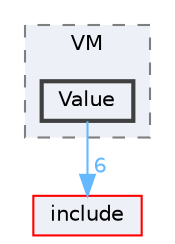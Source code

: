 digraph "/Users/fola/Documents/ArkScript/Ark/src/arkreactor/VM/Value"
{
 // INTERACTIVE_SVG=YES
 // LATEX_PDF_SIZE
  bgcolor="transparent";
  edge [fontname=Helvetica,fontsize=10,labelfontname=Helvetica,labelfontsize=10];
  node [fontname=Helvetica,fontsize=10,shape=box,height=0.2,width=0.4];
  compound=true
  subgraph clusterdir_9600556d5cc28570e4ccd195a3befa41 {
    graph [ bgcolor="#edf0f7", pencolor="grey50", label="VM", fontname=Helvetica,fontsize=10 style="filled,dashed", URL="dir_9600556d5cc28570e4ccd195a3befa41.html",tooltip=""]
  dir_375ad7bfa85cc23425f660c16e8221c0 [label="Value", fillcolor="#edf0f7", color="grey25", style="filled,bold", URL="dir_375ad7bfa85cc23425f660c16e8221c0.html",tooltip=""];
  }
  dir_d44c64559bbebec7f509842c48db8b23 [label="include", fillcolor="#edf0f7", color="red", style="filled", URL="dir_d44c64559bbebec7f509842c48db8b23.html",tooltip=""];
  dir_375ad7bfa85cc23425f660c16e8221c0->dir_d44c64559bbebec7f509842c48db8b23 [headlabel="6", labeldistance=1.5 headhref="dir_000042_000021.html" href="dir_000042_000021.html" color="steelblue1" fontcolor="steelblue1"];
}
